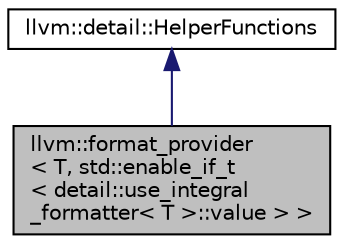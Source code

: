 digraph "llvm::format_provider&lt; T, std::enable_if_t&lt; detail::use_integral_formatter&lt; T &gt;::value &gt; &gt;"
{
 // LATEX_PDF_SIZE
  bgcolor="transparent";
  edge [fontname="Helvetica",fontsize="10",labelfontname="Helvetica",labelfontsize="10"];
  node [fontname="Helvetica",fontsize="10",shape=record];
  Node1 [label="llvm::format_provider\l\< T, std::enable_if_t\l\< detail::use_integral\l_formatter\< T \>::value \> \>",height=0.2,width=0.4,color="black", fillcolor="grey75", style="filled", fontcolor="black",tooltip="Implementation of format_provider<T> for integral arithmetic types."];
  Node2 -> Node1 [dir="back",color="midnightblue",fontsize="10",style="solid",fontname="Helvetica"];
  Node2 [label="llvm::detail::HelperFunctions",height=0.2,width=0.4,color="black",URL="$classllvm_1_1detail_1_1HelperFunctions.html",tooltip=" "];
}
